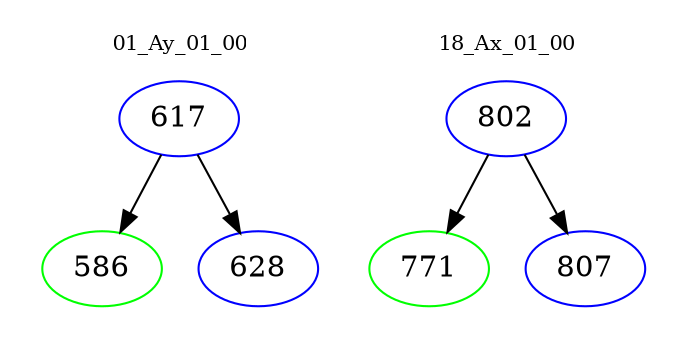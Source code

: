 digraph{
subgraph cluster_0 {
color = white
label = "01_Ay_01_00";
fontsize=10;
T0_617 [label="617", color="blue"]
T0_617 -> T0_586 [color="black"]
T0_586 [label="586", color="green"]
T0_617 -> T0_628 [color="black"]
T0_628 [label="628", color="blue"]
}
subgraph cluster_1 {
color = white
label = "18_Ax_01_00";
fontsize=10;
T1_802 [label="802", color="blue"]
T1_802 -> T1_771 [color="black"]
T1_771 [label="771", color="green"]
T1_802 -> T1_807 [color="black"]
T1_807 [label="807", color="blue"]
}
}
